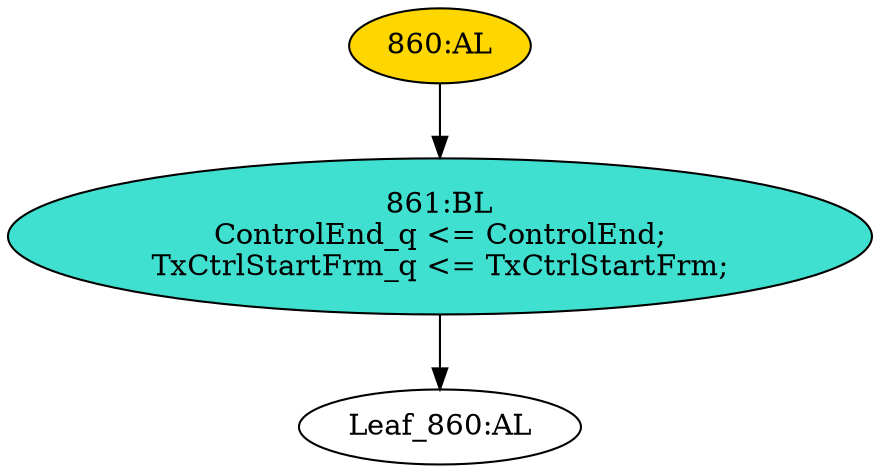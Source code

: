 strict digraph "" {
	node [label="\N"];
	"861:BL"	 [ast="<pyverilog.vparser.ast.Block object at 0x7f83b37b6190>",
		fillcolor=turquoise,
		label="861:BL
ControlEnd_q <= ControlEnd;
TxCtrlStartFrm_q <= TxCtrlStartFrm;",
		statements="[<pyverilog.vparser.ast.NonblockingSubstitution object at 0x7f83b382fd90>, <pyverilog.vparser.ast.NonblockingSubstitution object \
at 0x7f83b382ff10>]",
		style=filled,
		typ=Block];
	"Leaf_860:AL"	 [def_var="['ControlEnd_q', 'TxCtrlStartFrm_q']",
		label="Leaf_860:AL"];
	"861:BL" -> "Leaf_860:AL"	 [cond="[]",
		lineno=None];
	"860:AL"	 [ast="<pyverilog.vparser.ast.Always object at 0x7f83b37b61d0>",
		clk_sens=True,
		fillcolor=gold,
		label="860:AL",
		sens="['MTxClk']",
		statements="[]",
		style=filled,
		typ=Always,
		use_var="['TxCtrlStartFrm', 'ControlEnd']"];
	"860:AL" -> "861:BL"	 [cond="[]",
		lineno=None];
}
